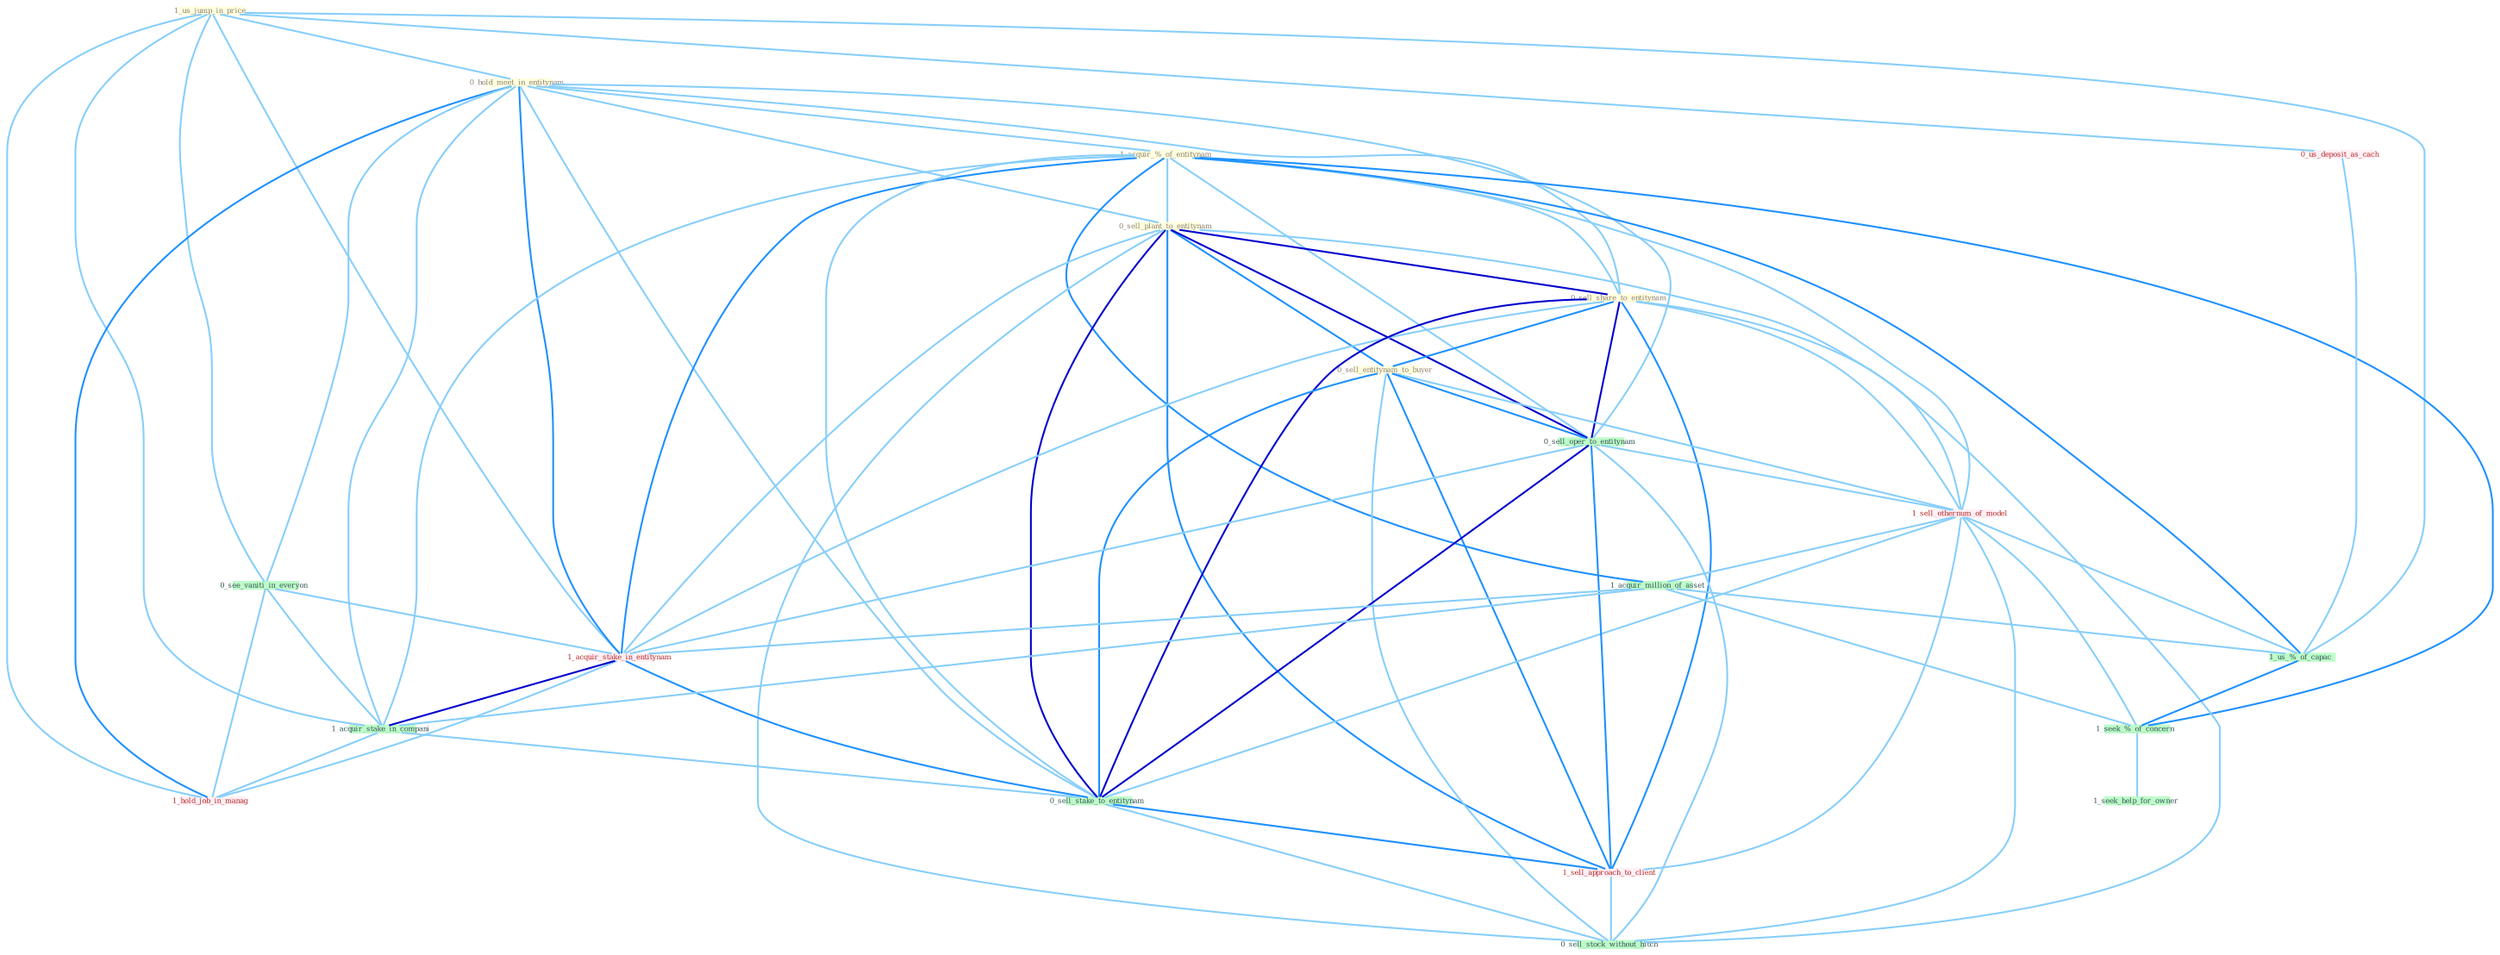 Graph G{ 
    node
    [shape=polygon,style=filled,width=.5,height=.06,color="#BDFCC9",fixedsize=true,fontsize=4,
    fontcolor="#2f4f4f"];
    {node
    [color="#ffffe0", fontcolor="#8b7d6b"] "1_us_jump_in_price " "0_hold_meet_in_entitynam " "1_acquir_%_of_entitynam " "0_sell_plant_to_entitynam " "0_sell_share_to_entitynam " "0_sell_entitynam_to_buyer "}
{node [color="#fff0f5", fontcolor="#b22222"] "1_sell_othernum_of_model " "0_us_deposit_as_cach " "1_acquir_stake_in_entitynam " "1_sell_approach_to_client " "1_hold_job_in_manag "}
edge [color="#B0E2FF"];

	"1_us_jump_in_price " -- "0_hold_meet_in_entitynam " [w="1", color="#87cefa" ];
	"1_us_jump_in_price " -- "0_see_vaniti_in_everyon " [w="1", color="#87cefa" ];
	"1_us_jump_in_price " -- "0_us_deposit_as_cach " [w="1", color="#87cefa" ];
	"1_us_jump_in_price " -- "1_acquir_stake_in_entitynam " [w="1", color="#87cefa" ];
	"1_us_jump_in_price " -- "1_acquir_stake_in_compani " [w="1", color="#87cefa" ];
	"1_us_jump_in_price " -- "1_us_%_of_capac " [w="1", color="#87cefa" ];
	"1_us_jump_in_price " -- "1_hold_job_in_manag " [w="1", color="#87cefa" ];
	"0_hold_meet_in_entitynam " -- "1_acquir_%_of_entitynam " [w="1", color="#87cefa" ];
	"0_hold_meet_in_entitynam " -- "0_sell_plant_to_entitynam " [w="1", color="#87cefa" ];
	"0_hold_meet_in_entitynam " -- "0_sell_share_to_entitynam " [w="1", color="#87cefa" ];
	"0_hold_meet_in_entitynam " -- "0_sell_oper_to_entitynam " [w="1", color="#87cefa" ];
	"0_hold_meet_in_entitynam " -- "0_see_vaniti_in_everyon " [w="1", color="#87cefa" ];
	"0_hold_meet_in_entitynam " -- "1_acquir_stake_in_entitynam " [w="2", color="#1e90ff" , len=0.8];
	"0_hold_meet_in_entitynam " -- "1_acquir_stake_in_compani " [w="1", color="#87cefa" ];
	"0_hold_meet_in_entitynam " -- "0_sell_stake_to_entitynam " [w="1", color="#87cefa" ];
	"0_hold_meet_in_entitynam " -- "1_hold_job_in_manag " [w="2", color="#1e90ff" , len=0.8];
	"1_acquir_%_of_entitynam " -- "0_sell_plant_to_entitynam " [w="1", color="#87cefa" ];
	"1_acquir_%_of_entitynam " -- "0_sell_share_to_entitynam " [w="1", color="#87cefa" ];
	"1_acquir_%_of_entitynam " -- "0_sell_oper_to_entitynam " [w="1", color="#87cefa" ];
	"1_acquir_%_of_entitynam " -- "1_sell_othernum_of_model " [w="1", color="#87cefa" ];
	"1_acquir_%_of_entitynam " -- "1_acquir_million_of_asset " [w="2", color="#1e90ff" , len=0.8];
	"1_acquir_%_of_entitynam " -- "1_acquir_stake_in_entitynam " [w="2", color="#1e90ff" , len=0.8];
	"1_acquir_%_of_entitynam " -- "1_acquir_stake_in_compani " [w="1", color="#87cefa" ];
	"1_acquir_%_of_entitynam " -- "0_sell_stake_to_entitynam " [w="1", color="#87cefa" ];
	"1_acquir_%_of_entitynam " -- "1_us_%_of_capac " [w="2", color="#1e90ff" , len=0.8];
	"1_acquir_%_of_entitynam " -- "1_seek_%_of_concern " [w="2", color="#1e90ff" , len=0.8];
	"0_sell_plant_to_entitynam " -- "0_sell_share_to_entitynam " [w="3", color="#0000cd" , len=0.6];
	"0_sell_plant_to_entitynam " -- "0_sell_entitynam_to_buyer " [w="2", color="#1e90ff" , len=0.8];
	"0_sell_plant_to_entitynam " -- "0_sell_oper_to_entitynam " [w="3", color="#0000cd" , len=0.6];
	"0_sell_plant_to_entitynam " -- "1_sell_othernum_of_model " [w="1", color="#87cefa" ];
	"0_sell_plant_to_entitynam " -- "1_acquir_stake_in_entitynam " [w="1", color="#87cefa" ];
	"0_sell_plant_to_entitynam " -- "0_sell_stake_to_entitynam " [w="3", color="#0000cd" , len=0.6];
	"0_sell_plant_to_entitynam " -- "1_sell_approach_to_client " [w="2", color="#1e90ff" , len=0.8];
	"0_sell_plant_to_entitynam " -- "0_sell_stock_without_hitch " [w="1", color="#87cefa" ];
	"0_sell_share_to_entitynam " -- "0_sell_entitynam_to_buyer " [w="2", color="#1e90ff" , len=0.8];
	"0_sell_share_to_entitynam " -- "0_sell_oper_to_entitynam " [w="3", color="#0000cd" , len=0.6];
	"0_sell_share_to_entitynam " -- "1_sell_othernum_of_model " [w="1", color="#87cefa" ];
	"0_sell_share_to_entitynam " -- "1_acquir_stake_in_entitynam " [w="1", color="#87cefa" ];
	"0_sell_share_to_entitynam " -- "0_sell_stake_to_entitynam " [w="3", color="#0000cd" , len=0.6];
	"0_sell_share_to_entitynam " -- "1_sell_approach_to_client " [w="2", color="#1e90ff" , len=0.8];
	"0_sell_share_to_entitynam " -- "0_sell_stock_without_hitch " [w="1", color="#87cefa" ];
	"0_sell_entitynam_to_buyer " -- "0_sell_oper_to_entitynam " [w="2", color="#1e90ff" , len=0.8];
	"0_sell_entitynam_to_buyer " -- "1_sell_othernum_of_model " [w="1", color="#87cefa" ];
	"0_sell_entitynam_to_buyer " -- "0_sell_stake_to_entitynam " [w="2", color="#1e90ff" , len=0.8];
	"0_sell_entitynam_to_buyer " -- "1_sell_approach_to_client " [w="2", color="#1e90ff" , len=0.8];
	"0_sell_entitynam_to_buyer " -- "0_sell_stock_without_hitch " [w="1", color="#87cefa" ];
	"0_sell_oper_to_entitynam " -- "1_sell_othernum_of_model " [w="1", color="#87cefa" ];
	"0_sell_oper_to_entitynam " -- "1_acquir_stake_in_entitynam " [w="1", color="#87cefa" ];
	"0_sell_oper_to_entitynam " -- "0_sell_stake_to_entitynam " [w="3", color="#0000cd" , len=0.6];
	"0_sell_oper_to_entitynam " -- "1_sell_approach_to_client " [w="2", color="#1e90ff" , len=0.8];
	"0_sell_oper_to_entitynam " -- "0_sell_stock_without_hitch " [w="1", color="#87cefa" ];
	"1_sell_othernum_of_model " -- "1_acquir_million_of_asset " [w="1", color="#87cefa" ];
	"1_sell_othernum_of_model " -- "0_sell_stake_to_entitynam " [w="1", color="#87cefa" ];
	"1_sell_othernum_of_model " -- "1_us_%_of_capac " [w="1", color="#87cefa" ];
	"1_sell_othernum_of_model " -- "1_sell_approach_to_client " [w="1", color="#87cefa" ];
	"1_sell_othernum_of_model " -- "0_sell_stock_without_hitch " [w="1", color="#87cefa" ];
	"1_sell_othernum_of_model " -- "1_seek_%_of_concern " [w="1", color="#87cefa" ];
	"0_see_vaniti_in_everyon " -- "1_acquir_stake_in_entitynam " [w="1", color="#87cefa" ];
	"0_see_vaniti_in_everyon " -- "1_acquir_stake_in_compani " [w="1", color="#87cefa" ];
	"0_see_vaniti_in_everyon " -- "1_hold_job_in_manag " [w="1", color="#87cefa" ];
	"1_acquir_million_of_asset " -- "1_acquir_stake_in_entitynam " [w="1", color="#87cefa" ];
	"1_acquir_million_of_asset " -- "1_acquir_stake_in_compani " [w="1", color="#87cefa" ];
	"1_acquir_million_of_asset " -- "1_us_%_of_capac " [w="1", color="#87cefa" ];
	"1_acquir_million_of_asset " -- "1_seek_%_of_concern " [w="1", color="#87cefa" ];
	"0_us_deposit_as_cach " -- "1_us_%_of_capac " [w="1", color="#87cefa" ];
	"1_acquir_stake_in_entitynam " -- "1_acquir_stake_in_compani " [w="3", color="#0000cd" , len=0.6];
	"1_acquir_stake_in_entitynam " -- "0_sell_stake_to_entitynam " [w="2", color="#1e90ff" , len=0.8];
	"1_acquir_stake_in_entitynam " -- "1_hold_job_in_manag " [w="1", color="#87cefa" ];
	"1_acquir_stake_in_compani " -- "0_sell_stake_to_entitynam " [w="1", color="#87cefa" ];
	"1_acquir_stake_in_compani " -- "1_hold_job_in_manag " [w="1", color="#87cefa" ];
	"0_sell_stake_to_entitynam " -- "1_sell_approach_to_client " [w="2", color="#1e90ff" , len=0.8];
	"0_sell_stake_to_entitynam " -- "0_sell_stock_without_hitch " [w="1", color="#87cefa" ];
	"1_us_%_of_capac " -- "1_seek_%_of_concern " [w="2", color="#1e90ff" , len=0.8];
	"1_sell_approach_to_client " -- "0_sell_stock_without_hitch " [w="1", color="#87cefa" ];
	"1_seek_%_of_concern " -- "1_seek_help_for_owner " [w="1", color="#87cefa" ];
}